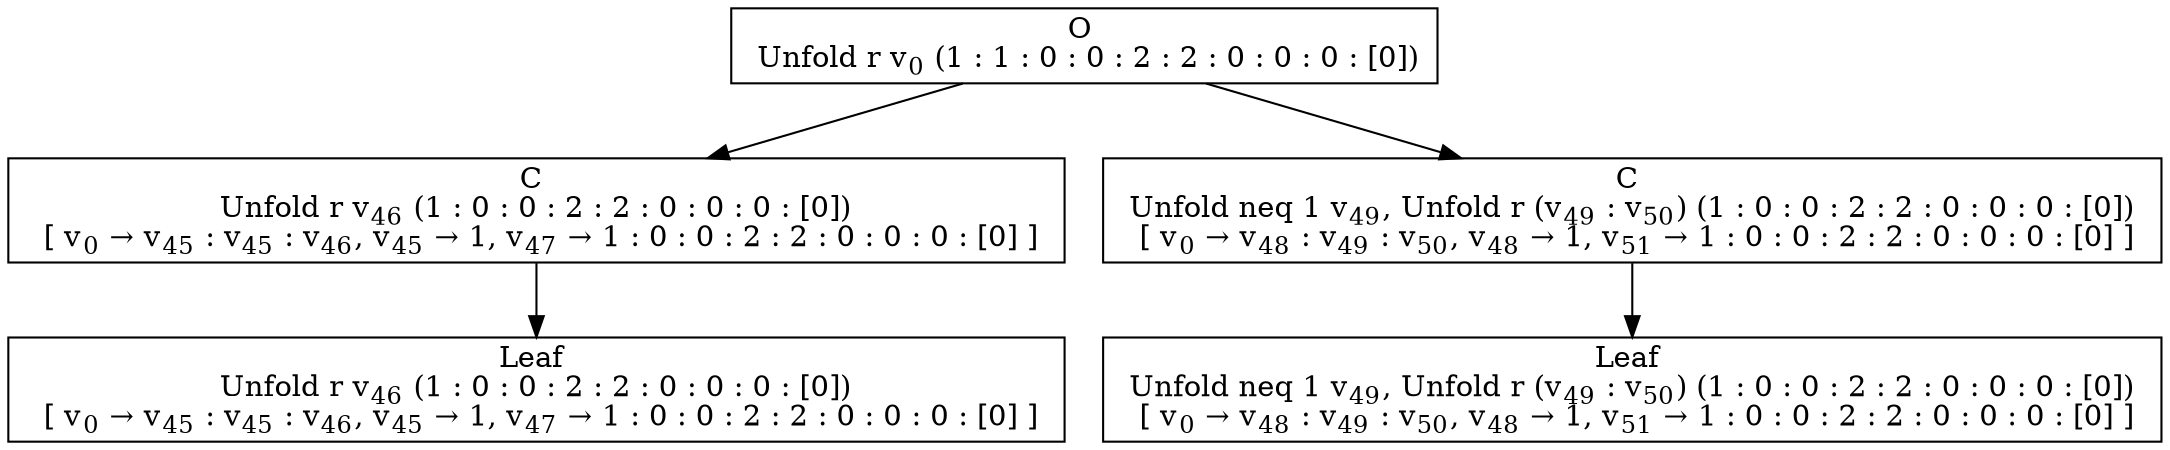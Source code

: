digraph {
    graph [rankdir=TB
          ,bgcolor=transparent];
    node [shape=box
         ,fillcolor=white
         ,style=filled];
    0 [label=<O <BR/> Unfold r v<SUB>0</SUB> (1 : 1 : 0 : 0 : 2 : 2 : 0 : 0 : 0 : [0])>];
    1 [label=<C <BR/> Unfold r v<SUB>46</SUB> (1 : 0 : 0 : 2 : 2 : 0 : 0 : 0 : [0]) <BR/>  [ v<SUB>0</SUB> &rarr; v<SUB>45</SUB> : v<SUB>45</SUB> : v<SUB>46</SUB>, v<SUB>45</SUB> &rarr; 1, v<SUB>47</SUB> &rarr; 1 : 0 : 0 : 2 : 2 : 0 : 0 : 0 : [0] ] >];
    2 [label=<C <BR/> Unfold neq 1 v<SUB>49</SUB>, Unfold r (v<SUB>49</SUB> : v<SUB>50</SUB>) (1 : 0 : 0 : 2 : 2 : 0 : 0 : 0 : [0]) <BR/>  [ v<SUB>0</SUB> &rarr; v<SUB>48</SUB> : v<SUB>49</SUB> : v<SUB>50</SUB>, v<SUB>48</SUB> &rarr; 1, v<SUB>51</SUB> &rarr; 1 : 0 : 0 : 2 : 2 : 0 : 0 : 0 : [0] ] >];
    3 [label=<Leaf <BR/> Unfold r v<SUB>46</SUB> (1 : 0 : 0 : 2 : 2 : 0 : 0 : 0 : [0]) <BR/>  [ v<SUB>0</SUB> &rarr; v<SUB>45</SUB> : v<SUB>45</SUB> : v<SUB>46</SUB>, v<SUB>45</SUB> &rarr; 1, v<SUB>47</SUB> &rarr; 1 : 0 : 0 : 2 : 2 : 0 : 0 : 0 : [0] ] >];
    4 [label=<Leaf <BR/> Unfold neq 1 v<SUB>49</SUB>, Unfold r (v<SUB>49</SUB> : v<SUB>50</SUB>) (1 : 0 : 0 : 2 : 2 : 0 : 0 : 0 : [0]) <BR/>  [ v<SUB>0</SUB> &rarr; v<SUB>48</SUB> : v<SUB>49</SUB> : v<SUB>50</SUB>, v<SUB>48</SUB> &rarr; 1, v<SUB>51</SUB> &rarr; 1 : 0 : 0 : 2 : 2 : 0 : 0 : 0 : [0] ] >];
    0 -> 1 [label=""];
    0 -> 2 [label=""];
    1 -> 3 [label=""];
    2 -> 4 [label=""];
}